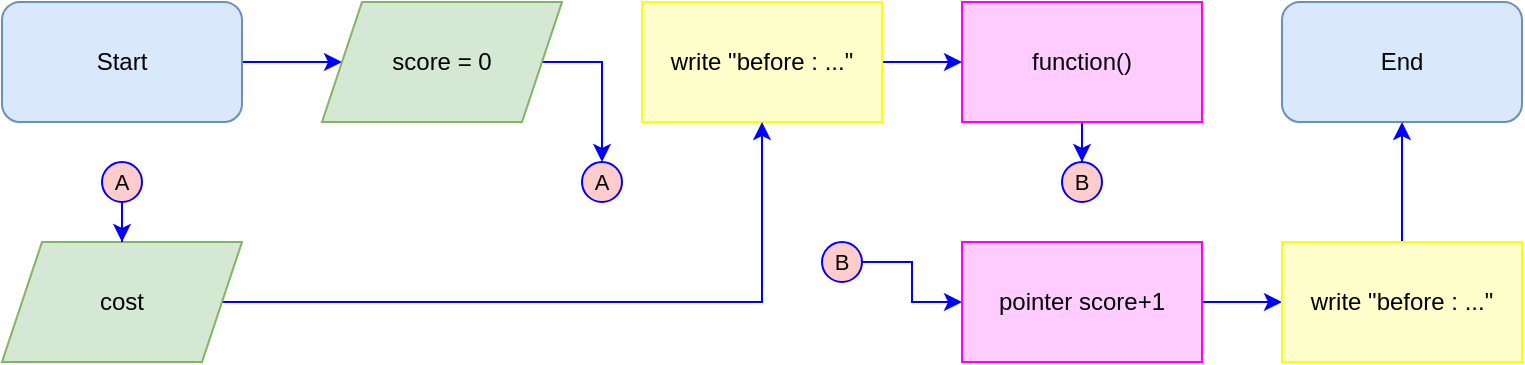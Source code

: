 <mxfile version="20.7.2" type="device"><diagram id="GU_egi--gNR71cNjjw7K" name="หน้า-1"><mxGraphModel dx="522" dy="544" grid="1" gridSize="10" guides="1" tooltips="1" connect="1" arrows="1" fold="1" page="1" pageScale="1" pageWidth="827" pageHeight="1169" math="0" shadow="0"><root><mxCell id="0"/><mxCell id="1" parent="0"/><mxCell id="JDEgwbS9gVhzQcdF4mBM-7" style="edgeStyle=orthogonalEdgeStyle;shape=connector;rounded=0;orthogonalLoop=1;jettySize=auto;html=1;labelBackgroundColor=default;strokeColor=#0000FF;fontFamily=Helvetica;fontSize=10;fontColor=#0000FF;endArrow=classic;" parent="1" source="3kbfPJICYh6IDhDmhpvJ-2" target="3kbfPJICYh6IDhDmhpvJ-4" edge="1"><mxGeometry relative="1" as="geometry"/></mxCell><mxCell id="3kbfPJICYh6IDhDmhpvJ-2" value="Start" style="rounded=1;whiteSpace=wrap;html=1;fillColor=#dae8fc;strokeColor=#6c8ebf;" parent="1" vertex="1"><mxGeometry x="40" y="40" width="120" height="60" as="geometry"/></mxCell><mxCell id="gP04xza_jXU7afYc6j9Z-39" style="edgeStyle=orthogonalEdgeStyle;shape=connector;rounded=0;orthogonalLoop=1;jettySize=auto;html=1;labelBackgroundColor=default;strokeColor=#0000FF;fontFamily=Helvetica;fontSize=10;fontColor=#0000FF;endArrow=classic;" parent="1" source="3kbfPJICYh6IDhDmhpvJ-4" target="gP04xza_jXU7afYc6j9Z-38" edge="1"><mxGeometry relative="1" as="geometry"/></mxCell><mxCell id="3kbfPJICYh6IDhDmhpvJ-4" value="score = 0" style="shape=parallelogram;perimeter=parallelogramPerimeter;whiteSpace=wrap;html=1;fixedSize=1;fillColor=#d5e8d4;strokeColor=#82b366;" parent="1" vertex="1"><mxGeometry x="200" y="40" width="120" height="60" as="geometry"/></mxCell><mxCell id="JDEgwbS9gVhzQcdF4mBM-21" value="End" style="rounded=1;whiteSpace=wrap;html=1;fillColor=#dae8fc;strokeColor=#6c8ebf;" parent="1" vertex="1"><mxGeometry x="680" y="40" width="120" height="60" as="geometry"/></mxCell><mxCell id="gP04xza_jXU7afYc6j9Z-49" style="edgeStyle=orthogonalEdgeStyle;shape=connector;rounded=0;orthogonalLoop=1;jettySize=auto;html=1;labelBackgroundColor=default;strokeColor=#0000FF;fontFamily=Helvetica;fontSize=10;fontColor=#0000FF;endArrow=classic;" parent="1" source="r-CxnwtgwWSiGHG1ReEw-2" target="gP04xza_jXU7afYc6j9Z-41" edge="1"><mxGeometry relative="1" as="geometry"/></mxCell><mxCell id="r-CxnwtgwWSiGHG1ReEw-2" value="function()" style="rounded=0;whiteSpace=wrap;html=1;fillColor=#FFCCFF;strokeColor=#FF00FF;" parent="1" vertex="1"><mxGeometry x="520" y="40" width="120" height="60" as="geometry"/></mxCell><mxCell id="gP04xza_jXU7afYc6j9Z-47" style="edgeStyle=orthogonalEdgeStyle;shape=connector;rounded=0;orthogonalLoop=1;jettySize=auto;html=1;labelBackgroundColor=default;strokeColor=#0000FF;fontFamily=Helvetica;fontSize=10;fontColor=#0000FF;endArrow=classic;" parent="1" source="FoLbMxyrFCu7v6io17kJ-13" target="r-CxnwtgwWSiGHG1ReEw-2" edge="1"><mxGeometry relative="1" as="geometry"/></mxCell><mxCell id="FoLbMxyrFCu7v6io17kJ-13" value="write &quot;before : ...&quot;" style="rounded=0;whiteSpace=wrap;html=1;fillColor=#FFFFCC;strokeColor=#FFFF00;" parent="1" vertex="1"><mxGeometry x="360" y="40" width="120" height="60" as="geometry"/></mxCell><mxCell id="gP04xza_jXU7afYc6j9Z-46" style="edgeStyle=orthogonalEdgeStyle;shape=connector;rounded=0;orthogonalLoop=1;jettySize=auto;html=1;labelBackgroundColor=default;strokeColor=#0000FF;fontFamily=Helvetica;fontSize=10;fontColor=#0000FF;endArrow=classic;" parent="1" source="gP04xza_jXU7afYc6j9Z-3" target="FoLbMxyrFCu7v6io17kJ-13" edge="1"><mxGeometry relative="1" as="geometry"/></mxCell><mxCell id="gP04xza_jXU7afYc6j9Z-3" value="cost" style="shape=parallelogram;perimeter=parallelogramPerimeter;whiteSpace=wrap;html=1;fixedSize=1;fillColor=#d5e8d4;strokeColor=#82b366;" parent="1" vertex="1"><mxGeometry x="40" y="160" width="120" height="60" as="geometry"/></mxCell><mxCell id="gP04xza_jXU7afYc6j9Z-35" style="edgeStyle=orthogonalEdgeStyle;shape=connector;rounded=0;orthogonalLoop=1;jettySize=auto;html=1;labelBackgroundColor=default;strokeColor=#0000FF;fontFamily=Helvetica;fontSize=10;fontColor=#0000FF;endArrow=classic;" parent="1" source="gP04xza_jXU7afYc6j9Z-11" target="gP04xza_jXU7afYc6j9Z-3" edge="1"><mxGeometry relative="1" as="geometry"/></mxCell><mxCell id="gP04xza_jXU7afYc6j9Z-11" value="A" style="ellipse;whiteSpace=wrap;html=1;aspect=fixed;fillColor=#FFCCCC;strokeColor=#0000FF;labelBackgroundColor=none;endArrow=classic;fontSize=11;rounded=0;" parent="1" vertex="1"><mxGeometry x="90" y="120" width="20" height="20" as="geometry"/></mxCell><mxCell id="gP04xza_jXU7afYc6j9Z-50" style="edgeStyle=orthogonalEdgeStyle;shape=connector;rounded=0;orthogonalLoop=1;jettySize=auto;html=1;labelBackgroundColor=default;strokeColor=#0000FF;fontFamily=Helvetica;fontSize=10;fontColor=#0000FF;endArrow=classic;" parent="1" source="gP04xza_jXU7afYc6j9Z-36" target="gP04xza_jXU7afYc6j9Z-48" edge="1"><mxGeometry relative="1" as="geometry"/></mxCell><mxCell id="gP04xza_jXU7afYc6j9Z-36" value="B" style="ellipse;whiteSpace=wrap;html=1;aspect=fixed;fillColor=#FFCCCC;strokeColor=#0000FF;labelBackgroundColor=none;endArrow=classic;fontSize=11;rounded=0;" parent="1" vertex="1"><mxGeometry x="450" y="160" width="20" height="20" as="geometry"/></mxCell><mxCell id="gP04xza_jXU7afYc6j9Z-38" value="A" style="ellipse;whiteSpace=wrap;html=1;aspect=fixed;fillColor=#FFCCCC;strokeColor=#0000FF;labelBackgroundColor=none;endArrow=classic;fontSize=11;rounded=0;" parent="1" vertex="1"><mxGeometry x="330" y="120" width="20" height="20" as="geometry"/></mxCell><mxCell id="gP04xza_jXU7afYc6j9Z-41" value="B" style="ellipse;whiteSpace=wrap;html=1;aspect=fixed;fillColor=#FFCCCC;strokeColor=#0000FF;labelBackgroundColor=none;endArrow=classic;fontSize=11;rounded=0;" parent="1" vertex="1"><mxGeometry x="570" y="120" width="20" height="20" as="geometry"/></mxCell><mxCell id="gP04xza_jXU7afYc6j9Z-52" style="edgeStyle=orthogonalEdgeStyle;shape=connector;rounded=0;orthogonalLoop=1;jettySize=auto;html=1;labelBackgroundColor=default;strokeColor=#0000FF;fontFamily=Helvetica;fontSize=10;fontColor=#0000FF;endArrow=classic;" parent="1" source="gP04xza_jXU7afYc6j9Z-48" target="gP04xza_jXU7afYc6j9Z-51" edge="1"><mxGeometry relative="1" as="geometry"/></mxCell><mxCell id="gP04xza_jXU7afYc6j9Z-48" value="pointer score+1" style="rounded=0;whiteSpace=wrap;html=1;fillColor=#FFCCFF;strokeColor=#FF00FF;" parent="1" vertex="1"><mxGeometry x="520" y="160" width="120" height="60" as="geometry"/></mxCell><mxCell id="gP04xza_jXU7afYc6j9Z-53" style="edgeStyle=orthogonalEdgeStyle;shape=connector;rounded=0;orthogonalLoop=1;jettySize=auto;html=1;labelBackgroundColor=default;strokeColor=#0000FF;fontFamily=Helvetica;fontSize=10;fontColor=#0000FF;endArrow=classic;" parent="1" source="gP04xza_jXU7afYc6j9Z-51" target="JDEgwbS9gVhzQcdF4mBM-21" edge="1"><mxGeometry relative="1" as="geometry"/></mxCell><mxCell id="gP04xza_jXU7afYc6j9Z-51" value="write &quot;before : ...&quot;" style="rounded=0;whiteSpace=wrap;html=1;fillColor=#FFFFCC;strokeColor=#FFFF00;" parent="1" vertex="1"><mxGeometry x="680" y="160" width="120" height="60" as="geometry"/></mxCell></root></mxGraphModel></diagram></mxfile>